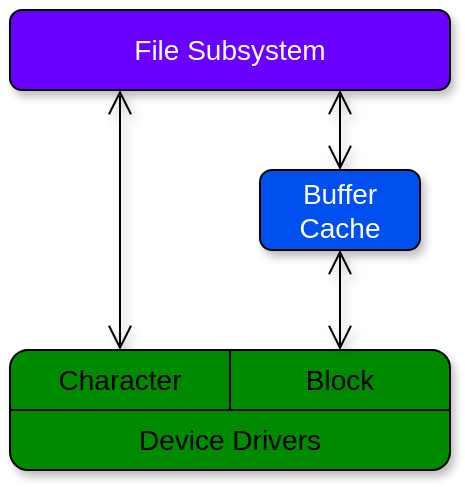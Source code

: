 <mxfile>
    <diagram id="z91Z7ehLv7sKa9YLoEcW" name="Page-1">
        <mxGraphModel dx="343" dy="470" grid="1" gridSize="10" guides="1" tooltips="1" connect="1" arrows="1" fold="1" page="1" pageScale="1" pageWidth="850" pageHeight="1100" math="0" shadow="0">
            <root>
                <mxCell id="0"/>
                <mxCell id="1" parent="0"/>
                <mxCell id="10" style="edgeStyle=none;html=1;exitX=0.75;exitY=1;exitDx=0;exitDy=0;entryX=0.5;entryY=0;entryDx=0;entryDy=0;startArrow=open;startFill=0;endArrow=open;endFill=0;endSize=10;startSize=10;shadow=1;strokeColor=#000000;" edge="1" parent="1" source="2" target="9">
                    <mxGeometry relative="1" as="geometry"/>
                </mxCell>
                <mxCell id="12" style="edgeStyle=none;html=1;exitX=0.25;exitY=1;exitDx=0;exitDy=0;entryX=0.5;entryY=0;entryDx=0;entryDy=0;startArrow=open;startFill=0;endArrow=open;endFill=0;endSize=10;startSize=10;shadow=1;strokeColor=#000000;" edge="1" parent="1" source="2" target="6">
                    <mxGeometry relative="1" as="geometry"/>
                </mxCell>
                <mxCell id="2" value="File Subsystem" style="rounded=1;whiteSpace=wrap;html=1;fontSize=14;shadow=1;fillColor=#6a00ff;fontColor=#ffffff;strokeColor=#000000;" vertex="1" parent="1">
                    <mxGeometry x="10" y="10" width="220" height="40" as="geometry"/>
                </mxCell>
                <mxCell id="3" value="" style="rounded=1;whiteSpace=wrap;html=1;shadow=1;fillColor=#008a00;fontColor=#ffffff;strokeColor=#000000;" vertex="1" parent="1">
                    <mxGeometry x="10" y="180" width="220" height="60" as="geometry"/>
                </mxCell>
                <mxCell id="4" value="" style="endArrow=none;html=1;entryX=1;entryY=0.5;entryDx=0;entryDy=0;shadow=0;strokeColor=#000000;" edge="1" parent="1" target="3">
                    <mxGeometry width="50" height="50" relative="1" as="geometry">
                        <mxPoint x="10" y="210" as="sourcePoint"/>
                        <mxPoint x="100" y="270" as="targetPoint"/>
                    </mxGeometry>
                </mxCell>
                <mxCell id="5" value="" style="endArrow=none;html=1;exitX=0.5;exitY=0;exitDx=0;exitDy=0;shadow=0;strokeColor=#000000;" edge="1" parent="1" source="3">
                    <mxGeometry width="50" height="50" relative="1" as="geometry">
                        <mxPoint x="20" y="220" as="sourcePoint"/>
                        <mxPoint x="120" y="210" as="targetPoint"/>
                    </mxGeometry>
                </mxCell>
                <mxCell id="6" value="Character" style="text;html=1;fillColor=none;align=center;verticalAlign=middle;whiteSpace=wrap;rounded=0;fontSize=14;shadow=0;" vertex="1" parent="1">
                    <mxGeometry x="10" y="180" width="110" height="30" as="geometry"/>
                </mxCell>
                <mxCell id="7" value="Block" style="text;html=1;fillColor=none;align=center;verticalAlign=middle;whiteSpace=wrap;rounded=0;fontSize=14;shadow=0;" vertex="1" parent="1">
                    <mxGeometry x="120" y="180" width="110" height="30" as="geometry"/>
                </mxCell>
                <mxCell id="8" value="Device Drivers" style="text;html=1;fillColor=none;align=center;verticalAlign=middle;whiteSpace=wrap;rounded=0;fontSize=14;shadow=0;" vertex="1" parent="1">
                    <mxGeometry x="65" y="210" width="110" height="30" as="geometry"/>
                </mxCell>
                <mxCell id="11" style="edgeStyle=none;html=1;exitX=0.5;exitY=1;exitDx=0;exitDy=0;entryX=0.5;entryY=0;entryDx=0;entryDy=0;startArrow=open;startFill=0;endArrow=open;endFill=0;endSize=10;startSize=10;shadow=1;strokeColor=#000000;" edge="1" parent="1" source="9" target="7">
                    <mxGeometry relative="1" as="geometry"/>
                </mxCell>
                <mxCell id="9" value="Buffer&lt;br style=&quot;font-size: 14px;&quot;&gt;Cache" style="rounded=1;whiteSpace=wrap;html=1;fontSize=14;shadow=1;fillColor=#0050ef;fontColor=#ffffff;strokeColor=#000000;" vertex="1" parent="1">
                    <mxGeometry x="135" y="90" width="80" height="40" as="geometry"/>
                </mxCell>
            </root>
        </mxGraphModel>
    </diagram>
</mxfile>